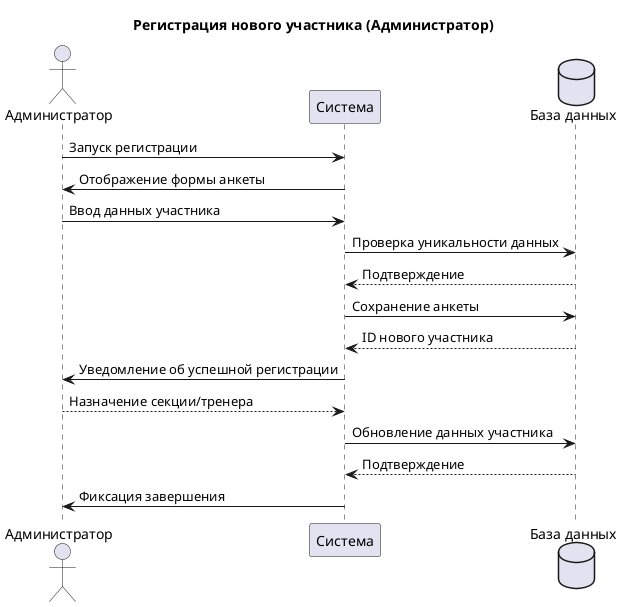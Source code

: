 @startuml

title Регистрация нового участника (Администратор)

actor "Администратор" as Admin
participant "Система" as System
database "База данных" as DB

Admin -> System: Запуск регистрации
System -> Admin: Отображение формы анкеты
Admin -> System: Ввод данных участника
System -> DB: Проверка уникальности данных
DB --> System: Подтверждение
System -> DB: Сохранение анкеты
DB --> System: ID нового участника
System -> Admin: Уведомление об успешной регистрации
Admin --> System: Назначение секции/тренера
System -> DB: Обновление данных участника
DB --> System: Подтверждение
System -> Admin: Фиксация завершения

@enduml